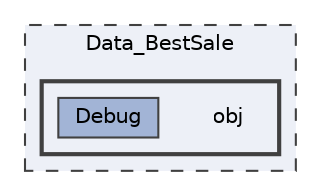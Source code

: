 digraph "Data_BestSale/obj"
{
 // LATEX_PDF_SIZE
  bgcolor="transparent";
  edge [fontname=Helvetica,fontsize=10,labelfontname=Helvetica,labelfontsize=10];
  node [fontname=Helvetica,fontsize=10,shape=box,height=0.2,width=0.4];
  compound=true
  subgraph clusterdir_fb5ffcdb35dde6f4739e4789f287a674 {
    graph [ bgcolor="#edf0f7", pencolor="grey25", label="Data_BestSale", fontname=Helvetica,fontsize=10 style="filled,dashed", URL="dir_fb5ffcdb35dde6f4739e4789f287a674.html",tooltip=""]
  subgraph clusterdir_094bcfc9bbd41461b235e69a184d1bba {
    graph [ bgcolor="#edf0f7", pencolor="grey25", label="", fontname=Helvetica,fontsize=10 style="filled,bold", URL="dir_094bcfc9bbd41461b235e69a184d1bba.html",tooltip=""]
    dir_094bcfc9bbd41461b235e69a184d1bba [shape=plaintext, label="obj"];
  dir_19ccd234de9156eb72f4337f278de670 [label="Debug", fillcolor="#a2b4d6", color="grey25", style="filled", URL="dir_19ccd234de9156eb72f4337f278de670.html",tooltip=""];
  }
  }
}
